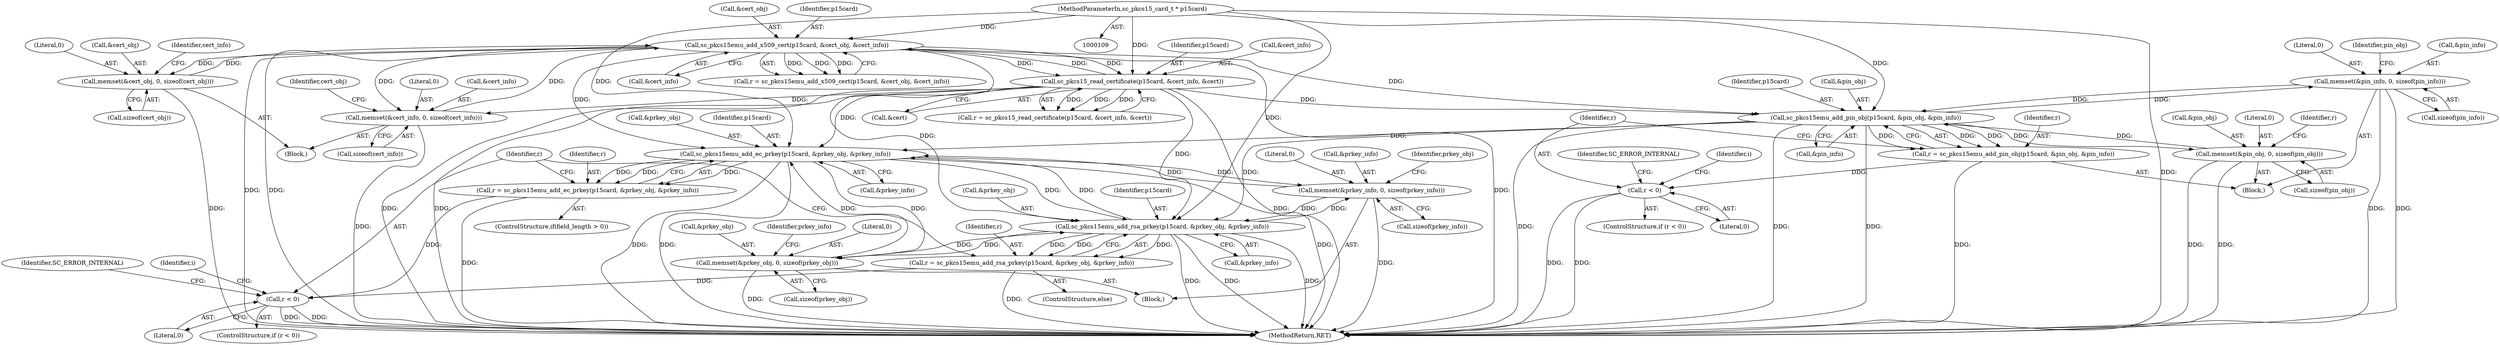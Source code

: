 digraph "0_OpenSC_360e95d45ac4123255a4c796db96337f332160ad#diff-d643a0fa169471dbf2912f4866dc49c5_4@API" {
"1000474" [label="(Call,memset(&pin_info, 0, sizeof(pin_info)))"];
"1000653" [label="(Call,sc_pkcs15emu_add_pin_obj(p15card, &pin_obj, &pin_info))"];
"1000285" [label="(Call,sc_pkcs15emu_add_x509_cert(p15card, &cert_obj, &cert_info))"];
"1000308" [label="(Call,sc_pkcs15_read_certificate(p15card, &cert_info, &cert))"];
"1000110" [label="(MethodParameterIn,sc_pkcs15_card_t * p15card)"];
"1000240" [label="(Call,memset(&cert_obj, 0, sizeof(cert_obj)))"];
"1000234" [label="(Call,memset(&cert_info, 0, sizeof(cert_info)))"];
"1000480" [label="(Call,memset(&pin_obj, 0, sizeof(pin_obj)))"];
"1000474" [label="(Call,memset(&pin_info, 0, sizeof(pin_info)))"];
"1000651" [label="(Call,r = sc_pkcs15emu_add_pin_obj(p15card, &pin_obj, &pin_info))"];
"1000660" [label="(Call,r < 0)"];
"1000811" [label="(Call,sc_pkcs15emu_add_ec_prkey(p15card, &prkey_obj, &prkey_info))"];
"1000683" [label="(Call,memset(&prkey_info, 0, sizeof(prkey_info)))"];
"1000820" [label="(Call,sc_pkcs15emu_add_rsa_prkey(p15card, &prkey_obj, &prkey_info))"];
"1000689" [label="(Call,memset(&prkey_obj, 0, sizeof(prkey_obj)))"];
"1000818" [label="(Call,r = sc_pkcs15emu_add_rsa_prkey(p15card, &prkey_obj, &prkey_info))"];
"1000827" [label="(Call,r < 0)"];
"1000809" [label="(Call,r = sc_pkcs15emu_add_ec_prkey(p15card, &prkey_obj, &prkey_info))"];
"1000813" [label="(Call,&prkey_obj)"];
"1000110" [label="(MethodParameterIn,sc_pkcs15_card_t * p15card)"];
"1000477" [label="(Literal,0)"];
"1000283" [label="(Call,r = sc_pkcs15emu_add_x509_cert(p15card, &cert_obj, &cert_info))"];
"1000653" [label="(Call,sc_pkcs15emu_add_pin_obj(p15card, &pin_obj, &pin_info))"];
"1000654" [label="(Identifier,p15card)"];
"1000822" [label="(Call,&prkey_obj)"];
"1000480" [label="(Call,memset(&pin_obj, 0, sizeof(pin_obj)))"];
"1000222" [label="(Block,)"];
"1000241" [label="(Call,&cert_obj)"];
"1000235" [label="(Call,&cert_info)"];
"1000484" [label="(Call,sizeof(pin_obj))"];
"1000827" [label="(Call,r < 0)"];
"1000687" [label="(Call,sizeof(prkey_info))"];
"1000818" [label="(Call,r = sc_pkcs15emu_add_rsa_prkey(p15card, &prkey_obj, &prkey_info))"];
"1000482" [label="(Identifier,pin_obj)"];
"1000237" [label="(Literal,0)"];
"1000308" [label="(Call,sc_pkcs15_read_certificate(p15card, &cert_info, &cert))"];
"1000244" [label="(Call,sizeof(cert_obj))"];
"1000810" [label="(Identifier,r)"];
"1000312" [label="(Call,&cert)"];
"1000660" [label="(Call,r < 0)"];
"1000454" [label="(Identifier,i)"];
"1000683" [label="(Call,memset(&prkey_info, 0, sizeof(prkey_info)))"];
"1000684" [label="(Call,&prkey_info)"];
"1000310" [label="(Call,&cert_info)"];
"1000664" [label="(Identifier,SC_ERROR_INTERNAL)"];
"1000820" [label="(Call,sc_pkcs15emu_add_rsa_prkey(p15card, &prkey_obj, &prkey_info))"];
"1000809" [label="(Call,r = sc_pkcs15emu_add_ec_prkey(p15card, &prkey_obj, &prkey_info))"];
"1000691" [label="(Identifier,prkey_obj)"];
"1000234" [label="(Call,memset(&cert_info, 0, sizeof(cert_info)))"];
"1000483" [label="(Literal,0)"];
"1000240" [label="(Call,memset(&cert_obj, 0, sizeof(cert_obj)))"];
"1000834" [label="(MethodReturn,RET)"];
"1000812" [label="(Identifier,p15card)"];
"1000487" [label="(Identifier,r)"];
"1000478" [label="(Call,sizeof(pin_info))"];
"1000805" [label="(ControlStructure,if(field_length > 0))"];
"1000250" [label="(Identifier,cert_info)"];
"1000285" [label="(Call,sc_pkcs15emu_add_x509_cert(p15card, &cert_obj, &cert_info))"];
"1000815" [label="(Call,&prkey_info)"];
"1000242" [label="(Identifier,cert_obj)"];
"1000673" [label="(Identifier,i)"];
"1000238" [label="(Call,sizeof(cert_info))"];
"1000652" [label="(Identifier,r)"];
"1000674" [label="(Block,)"];
"1000309" [label="(Identifier,p15card)"];
"1000698" [label="(Identifier,prkey_info)"];
"1000828" [label="(Identifier,r)"];
"1000657" [label="(Call,&pin_info)"];
"1000289" [label="(Call,&cert_info)"];
"1000821" [label="(Identifier,p15card)"];
"1000819" [label="(Identifier,r)"];
"1000686" [label="(Literal,0)"];
"1000306" [label="(Call,r = sc_pkcs15_read_certificate(p15card, &cert_info, &cert))"];
"1000689" [label="(Call,memset(&prkey_obj, 0, sizeof(prkey_obj)))"];
"1000651" [label="(Call,r = sc_pkcs15emu_add_pin_obj(p15card, &pin_obj, &pin_info))"];
"1000829" [label="(Literal,0)"];
"1000455" [label="(Block,)"];
"1000287" [label="(Call,&cert_obj)"];
"1000661" [label="(Identifier,r)"];
"1000243" [label="(Literal,0)"];
"1000662" [label="(Literal,0)"];
"1000811" [label="(Call,sc_pkcs15emu_add_ec_prkey(p15card, &prkey_obj, &prkey_info))"];
"1000475" [label="(Call,&pin_info)"];
"1000474" [label="(Call,memset(&pin_info, 0, sizeof(pin_info)))"];
"1000286" [label="(Identifier,p15card)"];
"1000831" [label="(Identifier,SC_ERROR_INTERNAL)"];
"1000817" [label="(ControlStructure,else)"];
"1000481" [label="(Call,&pin_obj)"];
"1000693" [label="(Call,sizeof(prkey_obj))"];
"1000692" [label="(Literal,0)"];
"1000655" [label="(Call,&pin_obj)"];
"1000659" [label="(ControlStructure,if (r < 0))"];
"1000826" [label="(ControlStructure,if (r < 0))"];
"1000824" [label="(Call,&prkey_info)"];
"1000690" [label="(Call,&prkey_obj)"];
"1000474" -> "1000455"  [label="AST: "];
"1000474" -> "1000478"  [label="CFG: "];
"1000475" -> "1000474"  [label="AST: "];
"1000477" -> "1000474"  [label="AST: "];
"1000478" -> "1000474"  [label="AST: "];
"1000482" -> "1000474"  [label="CFG: "];
"1000474" -> "1000834"  [label="DDG: "];
"1000474" -> "1000834"  [label="DDG: "];
"1000653" -> "1000474"  [label="DDG: "];
"1000474" -> "1000653"  [label="DDG: "];
"1000653" -> "1000651"  [label="AST: "];
"1000653" -> "1000657"  [label="CFG: "];
"1000654" -> "1000653"  [label="AST: "];
"1000655" -> "1000653"  [label="AST: "];
"1000657" -> "1000653"  [label="AST: "];
"1000651" -> "1000653"  [label="CFG: "];
"1000653" -> "1000834"  [label="DDG: "];
"1000653" -> "1000834"  [label="DDG: "];
"1000653" -> "1000834"  [label="DDG: "];
"1000653" -> "1000480"  [label="DDG: "];
"1000653" -> "1000651"  [label="DDG: "];
"1000653" -> "1000651"  [label="DDG: "];
"1000653" -> "1000651"  [label="DDG: "];
"1000285" -> "1000653"  [label="DDG: "];
"1000308" -> "1000653"  [label="DDG: "];
"1000110" -> "1000653"  [label="DDG: "];
"1000480" -> "1000653"  [label="DDG: "];
"1000653" -> "1000811"  [label="DDG: "];
"1000653" -> "1000820"  [label="DDG: "];
"1000285" -> "1000283"  [label="AST: "];
"1000285" -> "1000289"  [label="CFG: "];
"1000286" -> "1000285"  [label="AST: "];
"1000287" -> "1000285"  [label="AST: "];
"1000289" -> "1000285"  [label="AST: "];
"1000283" -> "1000285"  [label="CFG: "];
"1000285" -> "1000834"  [label="DDG: "];
"1000285" -> "1000834"  [label="DDG: "];
"1000285" -> "1000834"  [label="DDG: "];
"1000285" -> "1000234"  [label="DDG: "];
"1000285" -> "1000240"  [label="DDG: "];
"1000285" -> "1000283"  [label="DDG: "];
"1000285" -> "1000283"  [label="DDG: "];
"1000285" -> "1000283"  [label="DDG: "];
"1000308" -> "1000285"  [label="DDG: "];
"1000110" -> "1000285"  [label="DDG: "];
"1000240" -> "1000285"  [label="DDG: "];
"1000234" -> "1000285"  [label="DDG: "];
"1000285" -> "1000308"  [label="DDG: "];
"1000285" -> "1000308"  [label="DDG: "];
"1000285" -> "1000811"  [label="DDG: "];
"1000285" -> "1000820"  [label="DDG: "];
"1000308" -> "1000306"  [label="AST: "];
"1000308" -> "1000312"  [label="CFG: "];
"1000309" -> "1000308"  [label="AST: "];
"1000310" -> "1000308"  [label="AST: "];
"1000312" -> "1000308"  [label="AST: "];
"1000306" -> "1000308"  [label="CFG: "];
"1000308" -> "1000834"  [label="DDG: "];
"1000308" -> "1000834"  [label="DDG: "];
"1000308" -> "1000834"  [label="DDG: "];
"1000308" -> "1000234"  [label="DDG: "];
"1000308" -> "1000306"  [label="DDG: "];
"1000308" -> "1000306"  [label="DDG: "];
"1000308" -> "1000306"  [label="DDG: "];
"1000110" -> "1000308"  [label="DDG: "];
"1000308" -> "1000811"  [label="DDG: "];
"1000308" -> "1000820"  [label="DDG: "];
"1000110" -> "1000109"  [label="AST: "];
"1000110" -> "1000834"  [label="DDG: "];
"1000110" -> "1000811"  [label="DDG: "];
"1000110" -> "1000820"  [label="DDG: "];
"1000240" -> "1000222"  [label="AST: "];
"1000240" -> "1000244"  [label="CFG: "];
"1000241" -> "1000240"  [label="AST: "];
"1000243" -> "1000240"  [label="AST: "];
"1000244" -> "1000240"  [label="AST: "];
"1000250" -> "1000240"  [label="CFG: "];
"1000240" -> "1000834"  [label="DDG: "];
"1000234" -> "1000222"  [label="AST: "];
"1000234" -> "1000238"  [label="CFG: "];
"1000235" -> "1000234"  [label="AST: "];
"1000237" -> "1000234"  [label="AST: "];
"1000238" -> "1000234"  [label="AST: "];
"1000242" -> "1000234"  [label="CFG: "];
"1000234" -> "1000834"  [label="DDG: "];
"1000480" -> "1000455"  [label="AST: "];
"1000480" -> "1000484"  [label="CFG: "];
"1000481" -> "1000480"  [label="AST: "];
"1000483" -> "1000480"  [label="AST: "];
"1000484" -> "1000480"  [label="AST: "];
"1000487" -> "1000480"  [label="CFG: "];
"1000480" -> "1000834"  [label="DDG: "];
"1000480" -> "1000834"  [label="DDG: "];
"1000651" -> "1000455"  [label="AST: "];
"1000652" -> "1000651"  [label="AST: "];
"1000661" -> "1000651"  [label="CFG: "];
"1000651" -> "1000834"  [label="DDG: "];
"1000651" -> "1000660"  [label="DDG: "];
"1000660" -> "1000659"  [label="AST: "];
"1000660" -> "1000662"  [label="CFG: "];
"1000661" -> "1000660"  [label="AST: "];
"1000662" -> "1000660"  [label="AST: "];
"1000664" -> "1000660"  [label="CFG: "];
"1000454" -> "1000660"  [label="CFG: "];
"1000660" -> "1000834"  [label="DDG: "];
"1000660" -> "1000834"  [label="DDG: "];
"1000811" -> "1000809"  [label="AST: "];
"1000811" -> "1000815"  [label="CFG: "];
"1000812" -> "1000811"  [label="AST: "];
"1000813" -> "1000811"  [label="AST: "];
"1000815" -> "1000811"  [label="AST: "];
"1000809" -> "1000811"  [label="CFG: "];
"1000811" -> "1000834"  [label="DDG: "];
"1000811" -> "1000834"  [label="DDG: "];
"1000811" -> "1000834"  [label="DDG: "];
"1000811" -> "1000683"  [label="DDG: "];
"1000811" -> "1000689"  [label="DDG: "];
"1000811" -> "1000809"  [label="DDG: "];
"1000811" -> "1000809"  [label="DDG: "];
"1000811" -> "1000809"  [label="DDG: "];
"1000820" -> "1000811"  [label="DDG: "];
"1000689" -> "1000811"  [label="DDG: "];
"1000683" -> "1000811"  [label="DDG: "];
"1000811" -> "1000820"  [label="DDG: "];
"1000683" -> "1000674"  [label="AST: "];
"1000683" -> "1000687"  [label="CFG: "];
"1000684" -> "1000683"  [label="AST: "];
"1000686" -> "1000683"  [label="AST: "];
"1000687" -> "1000683"  [label="AST: "];
"1000691" -> "1000683"  [label="CFG: "];
"1000683" -> "1000834"  [label="DDG: "];
"1000820" -> "1000683"  [label="DDG: "];
"1000683" -> "1000820"  [label="DDG: "];
"1000820" -> "1000818"  [label="AST: "];
"1000820" -> "1000824"  [label="CFG: "];
"1000821" -> "1000820"  [label="AST: "];
"1000822" -> "1000820"  [label="AST: "];
"1000824" -> "1000820"  [label="AST: "];
"1000818" -> "1000820"  [label="CFG: "];
"1000820" -> "1000834"  [label="DDG: "];
"1000820" -> "1000834"  [label="DDG: "];
"1000820" -> "1000834"  [label="DDG: "];
"1000820" -> "1000689"  [label="DDG: "];
"1000820" -> "1000818"  [label="DDG: "];
"1000820" -> "1000818"  [label="DDG: "];
"1000820" -> "1000818"  [label="DDG: "];
"1000689" -> "1000820"  [label="DDG: "];
"1000689" -> "1000674"  [label="AST: "];
"1000689" -> "1000693"  [label="CFG: "];
"1000690" -> "1000689"  [label="AST: "];
"1000692" -> "1000689"  [label="AST: "];
"1000693" -> "1000689"  [label="AST: "];
"1000698" -> "1000689"  [label="CFG: "];
"1000689" -> "1000834"  [label="DDG: "];
"1000818" -> "1000817"  [label="AST: "];
"1000819" -> "1000818"  [label="AST: "];
"1000828" -> "1000818"  [label="CFG: "];
"1000818" -> "1000834"  [label="DDG: "];
"1000818" -> "1000827"  [label="DDG: "];
"1000827" -> "1000826"  [label="AST: "];
"1000827" -> "1000829"  [label="CFG: "];
"1000828" -> "1000827"  [label="AST: "];
"1000829" -> "1000827"  [label="AST: "];
"1000831" -> "1000827"  [label="CFG: "];
"1000673" -> "1000827"  [label="CFG: "];
"1000827" -> "1000834"  [label="DDG: "];
"1000827" -> "1000834"  [label="DDG: "];
"1000809" -> "1000827"  [label="DDG: "];
"1000809" -> "1000805"  [label="AST: "];
"1000810" -> "1000809"  [label="AST: "];
"1000828" -> "1000809"  [label="CFG: "];
"1000809" -> "1000834"  [label="DDG: "];
}
